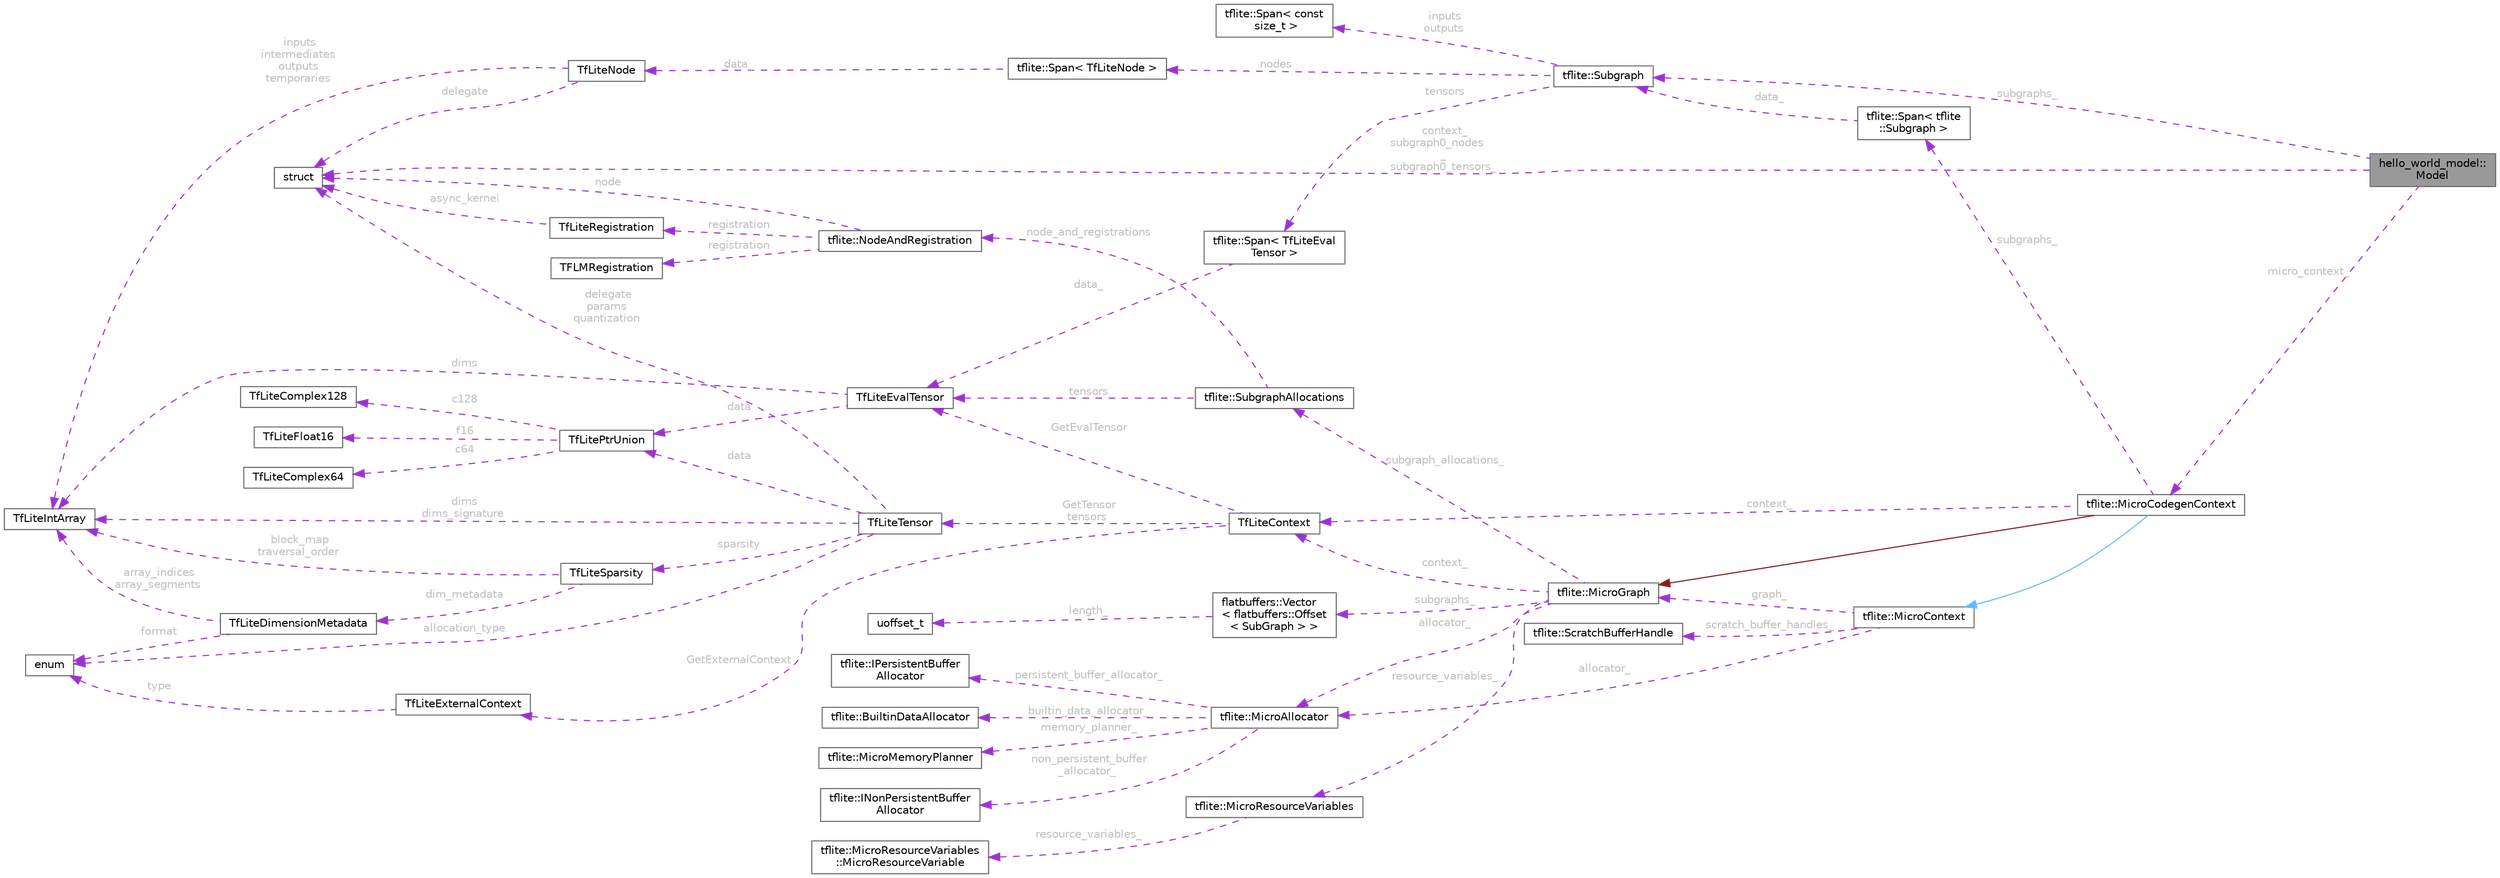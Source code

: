digraph "hello_world_model::Model"
{
 // LATEX_PDF_SIZE
  bgcolor="transparent";
  edge [fontname=Helvetica,fontsize=10,labelfontname=Helvetica,labelfontsize=10];
  node [fontname=Helvetica,fontsize=10,shape=box,height=0.2,width=0.4];
  rankdir="LR";
  Node1 [id="Node000001",label="hello_world_model::\lModel",height=0.2,width=0.4,color="gray40", fillcolor="grey60", style="filled", fontcolor="black",tooltip=" "];
  Node2 -> Node1 [id="edge54_Node000001_Node000002",dir="back",color="darkorchid3",style="dashed",tooltip=" ",label=" context_\nsubgraph0_nodes\l_\nsubgraph0_tensors_",fontcolor="grey" ];
  Node2 [id="Node000002",label="struct",height=0.2,width=0.4,color="gray40", fillcolor="white", style="filled",tooltip=" "];
  Node3 -> Node1 [id="edge55_Node000001_Node000003",dir="back",color="darkorchid3",style="dashed",tooltip=" ",label=" subgraphs_",fontcolor="grey" ];
  Node3 [id="Node000003",label="tflite::Subgraph",height=0.2,width=0.4,color="gray40", fillcolor="white", style="filled",URL="$structtflite_1_1_subgraph.html",tooltip=" "];
  Node4 -> Node3 [id="edge56_Node000003_Node000004",dir="back",color="darkorchid3",style="dashed",tooltip=" ",label=" inputs\noutputs",fontcolor="grey" ];
  Node4 [id="Node000004",label="tflite::Span\< const\l size_t \>",height=0.2,width=0.4,color="gray40", fillcolor="white", style="filled",URL="$classtflite_1_1_span.html",tooltip=" "];
  Node5 -> Node3 [id="edge57_Node000003_Node000005",dir="back",color="darkorchid3",style="dashed",tooltip=" ",label=" nodes",fontcolor="grey" ];
  Node5 [id="Node000005",label="tflite::Span\< TfLiteNode \>",height=0.2,width=0.4,color="gray40", fillcolor="white", style="filled",URL="$classtflite_1_1_span.html",tooltip=" "];
  Node6 -> Node5 [id="edge58_Node000005_Node000006",dir="back",color="darkorchid3",style="dashed",tooltip=" ",label=" data_",fontcolor="grey" ];
  Node6 [id="Node000006",label="TfLiteNode",height=0.2,width=0.4,color="gray40", fillcolor="white", style="filled",URL="$struct_tf_lite_node.html",tooltip=" "];
  Node7 -> Node6 [id="edge59_Node000006_Node000007",dir="back",color="darkorchid3",style="dashed",tooltip=" ",label=" inputs\nintermediates\noutputs\ntemporaries",fontcolor="grey" ];
  Node7 [id="Node000007",label="TfLiteIntArray",height=0.2,width=0.4,color="gray40", fillcolor="white", style="filled",URL="$struct_tf_lite_int_array.html",tooltip=" "];
  Node2 -> Node6 [id="edge60_Node000006_Node000002",dir="back",color="darkorchid3",style="dashed",tooltip=" ",label=" delegate",fontcolor="grey" ];
  Node8 -> Node3 [id="edge61_Node000003_Node000008",dir="back",color="darkorchid3",style="dashed",tooltip=" ",label=" tensors",fontcolor="grey" ];
  Node8 [id="Node000008",label="tflite::Span\< TfLiteEval\lTensor \>",height=0.2,width=0.4,color="gray40", fillcolor="white", style="filled",URL="$classtflite_1_1_span.html",tooltip=" "];
  Node9 -> Node8 [id="edge62_Node000008_Node000009",dir="back",color="darkorchid3",style="dashed",tooltip=" ",label=" data_",fontcolor="grey" ];
  Node9 [id="Node000009",label="TfLiteEvalTensor",height=0.2,width=0.4,color="gray40", fillcolor="white", style="filled",URL="$struct_tf_lite_eval_tensor.html",tooltip=" "];
  Node10 -> Node9 [id="edge63_Node000009_Node000010",dir="back",color="darkorchid3",style="dashed",tooltip=" ",label=" data",fontcolor="grey" ];
  Node10 [id="Node000010",label="TfLitePtrUnion",height=0.2,width=0.4,color="gray40", fillcolor="white", style="filled",URL="$union_tf_lite_ptr_union.html",tooltip=" "];
  Node11 -> Node10 [id="edge64_Node000010_Node000011",dir="back",color="darkorchid3",style="dashed",tooltip=" ",label=" f16",fontcolor="grey" ];
  Node11 [id="Node000011",label="TfLiteFloat16",height=0.2,width=0.4,color="gray40", fillcolor="white", style="filled",URL="$struct_tf_lite_float16.html",tooltip="Half precision data type compatible with the C99 definition."];
  Node12 -> Node10 [id="edge65_Node000010_Node000012",dir="back",color="darkorchid3",style="dashed",tooltip=" ",label=" c64",fontcolor="grey" ];
  Node12 [id="Node000012",label="TfLiteComplex64",height=0.2,width=0.4,color="gray40", fillcolor="white", style="filled",URL="$struct_tf_lite_complex64.html",tooltip="Single-precision complex data type compatible with the C99 definition."];
  Node13 -> Node10 [id="edge66_Node000010_Node000013",dir="back",color="darkorchid3",style="dashed",tooltip=" ",label=" c128",fontcolor="grey" ];
  Node13 [id="Node000013",label="TfLiteComplex128",height=0.2,width=0.4,color="gray40", fillcolor="white", style="filled",URL="$struct_tf_lite_complex128.html",tooltip="Double-precision complex data type compatible with the C99 definition."];
  Node7 -> Node9 [id="edge67_Node000009_Node000007",dir="back",color="darkorchid3",style="dashed",tooltip=" ",label=" dims",fontcolor="grey" ];
  Node14 -> Node1 [id="edge68_Node000001_Node000014",dir="back",color="darkorchid3",style="dashed",tooltip=" ",label=" micro_context_",fontcolor="grey" ];
  Node14 [id="Node000014",label="tflite::MicroCodegenContext",height=0.2,width=0.4,color="gray40", fillcolor="white", style="filled",URL="$classtflite_1_1_micro_codegen_context.html",tooltip=" "];
  Node15 -> Node14 [id="edge69_Node000014_Node000015",dir="back",color="steelblue1",style="solid",tooltip=" "];
  Node15 [id="Node000015",label="tflite::MicroContext",height=0.2,width=0.4,color="gray40", fillcolor="white", style="filled",URL="$classtflite_1_1_micro_context.html",tooltip=" "];
  Node16 -> Node15 [id="edge70_Node000015_Node000016",dir="back",color="darkorchid3",style="dashed",tooltip=" ",label=" allocator_",fontcolor="grey" ];
  Node16 [id="Node000016",label="tflite::MicroAllocator",height=0.2,width=0.4,color="gray40", fillcolor="white", style="filled",URL="$classtflite_1_1_micro_allocator.html",tooltip=" "];
  Node17 -> Node16 [id="edge71_Node000016_Node000017",dir="back",color="darkorchid3",style="dashed",tooltip=" ",label=" non_persistent_buffer\l_allocator_",fontcolor="grey" ];
  Node17 [id="Node000017",label="tflite::INonPersistentBuffer\lAllocator",height=0.2,width=0.4,color="gray40", fillcolor="white", style="filled",URL="$classtflite_1_1_i_non_persistent_buffer_allocator.html",tooltip=" "];
  Node18 -> Node16 [id="edge72_Node000016_Node000018",dir="back",color="darkorchid3",style="dashed",tooltip=" ",label=" persistent_buffer_allocator_",fontcolor="grey" ];
  Node18 [id="Node000018",label="tflite::IPersistentBuffer\lAllocator",height=0.2,width=0.4,color="gray40", fillcolor="white", style="filled",URL="$classtflite_1_1_i_persistent_buffer_allocator.html",tooltip=" "];
  Node19 -> Node16 [id="edge73_Node000016_Node000019",dir="back",color="darkorchid3",style="dashed",tooltip=" ",label=" builtin_data_allocator_",fontcolor="grey" ];
  Node19 [id="Node000019",label="tflite::BuiltinDataAllocator",height=0.2,width=0.4,color="gray40", fillcolor="white", style="filled",URL="$classtflite_1_1_builtin_data_allocator.html",tooltip=" "];
  Node20 -> Node16 [id="edge74_Node000016_Node000020",dir="back",color="darkorchid3",style="dashed",tooltip=" ",label=" memory_planner_",fontcolor="grey" ];
  Node20 [id="Node000020",label="tflite::MicroMemoryPlanner",height=0.2,width=0.4,color="gray40", fillcolor="white", style="filled",URL="$classtflite_1_1_micro_memory_planner.html",tooltip=" "];
  Node21 -> Node15 [id="edge75_Node000015_Node000021",dir="back",color="darkorchid3",style="dashed",tooltip=" ",label=" graph_",fontcolor="grey" ];
  Node21 [id="Node000021",label="tflite::MicroGraph",height=0.2,width=0.4,color="gray40", fillcolor="white", style="filled",URL="$classtflite_1_1_micro_graph.html",tooltip=" "];
  Node22 -> Node21 [id="edge76_Node000021_Node000022",dir="back",color="darkorchid3",style="dashed",tooltip=" ",label=" context_",fontcolor="grey" ];
  Node22 [id="Node000022",label="TfLiteContext",height=0.2,width=0.4,color="gray40", fillcolor="white", style="filled",URL="$struct_tf_lite_context.html",tooltip=" "];
  Node23 -> Node22 [id="edge77_Node000022_Node000023",dir="back",color="darkorchid3",style="dashed",tooltip=" ",label=" GetTensor\ntensors",fontcolor="grey" ];
  Node23 [id="Node000023",label="TfLiteTensor",height=0.2,width=0.4,color="gray40", fillcolor="white", style="filled",URL="$struct_tf_lite_tensor.html",tooltip=" "];
  Node10 -> Node23 [id="edge78_Node000023_Node000010",dir="back",color="darkorchid3",style="dashed",tooltip=" ",label=" data",fontcolor="grey" ];
  Node7 -> Node23 [id="edge79_Node000023_Node000007",dir="back",color="darkorchid3",style="dashed",tooltip=" ",label=" dims\ndims_signature",fontcolor="grey" ];
  Node2 -> Node23 [id="edge80_Node000023_Node000002",dir="back",color="darkorchid3",style="dashed",tooltip=" ",label=" delegate\nparams\nquantization",fontcolor="grey" ];
  Node24 -> Node23 [id="edge81_Node000023_Node000024",dir="back",color="darkorchid3",style="dashed",tooltip=" ",label=" allocation_type",fontcolor="grey" ];
  Node24 [id="Node000024",label="enum",height=0.2,width=0.4,color="gray40", fillcolor="white", style="filled",tooltip=" "];
  Node25 -> Node23 [id="edge82_Node000023_Node000025",dir="back",color="darkorchid3",style="dashed",tooltip=" ",label=" sparsity",fontcolor="grey" ];
  Node25 [id="Node000025",label="TfLiteSparsity",height=0.2,width=0.4,color="gray40", fillcolor="white", style="filled",URL="$struct_tf_lite_sparsity.html",tooltip=" "];
  Node7 -> Node25 [id="edge83_Node000025_Node000007",dir="back",color="darkorchid3",style="dashed",tooltip=" ",label=" block_map\ntraversal_order",fontcolor="grey" ];
  Node26 -> Node25 [id="edge84_Node000025_Node000026",dir="back",color="darkorchid3",style="dashed",tooltip=" ",label=" dim_metadata",fontcolor="grey" ];
  Node26 [id="Node000026",label="TfLiteDimensionMetadata",height=0.2,width=0.4,color="gray40", fillcolor="white", style="filled",URL="$struct_tf_lite_dimension_metadata.html",tooltip="Metadata to encode each dimension in a sparse tensor."];
  Node24 -> Node26 [id="edge85_Node000026_Node000024",dir="back",color="darkorchid3",style="dashed",tooltip=" ",label=" format",fontcolor="grey" ];
  Node7 -> Node26 [id="edge86_Node000026_Node000007",dir="back",color="darkorchid3",style="dashed",tooltip=" ",label=" array_indices\narray_segments",fontcolor="grey" ];
  Node27 -> Node22 [id="edge87_Node000022_Node000027",dir="back",color="darkorchid3",style="dashed",tooltip=" ",label=" GetExternalContext",fontcolor="grey" ];
  Node27 [id="Node000027",label="TfLiteExternalContext",height=0.2,width=0.4,color="gray40", fillcolor="white", style="filled",URL="$struct_tf_lite_external_context.html",tooltip=" "];
  Node24 -> Node27 [id="edge88_Node000027_Node000024",dir="back",color="darkorchid3",style="dashed",tooltip=" ",label=" type",fontcolor="grey" ];
  Node9 -> Node22 [id="edge89_Node000022_Node000009",dir="back",color="darkorchid3",style="dashed",tooltip=" ",label=" GetEvalTensor",fontcolor="grey" ];
  Node16 -> Node21 [id="edge90_Node000021_Node000016",dir="back",color="darkorchid3",style="dashed",tooltip=" ",label=" allocator_",fontcolor="grey" ];
  Node28 -> Node21 [id="edge91_Node000021_Node000028",dir="back",color="darkorchid3",style="dashed",tooltip=" ",label=" subgraph_allocations_",fontcolor="grey" ];
  Node28 [id="Node000028",label="tflite::SubgraphAllocations",height=0.2,width=0.4,color="gray40", fillcolor="white", style="filled",URL="$structtflite_1_1_subgraph_allocations.html",tooltip=" "];
  Node29 -> Node28 [id="edge92_Node000028_Node000029",dir="back",color="darkorchid3",style="dashed",tooltip=" ",label=" node_and_registrations",fontcolor="grey" ];
  Node29 [id="Node000029",label="tflite::NodeAndRegistration",height=0.2,width=0.4,color="gray40", fillcolor="white", style="filled",URL="$structtflite_1_1_node_and_registration.html",tooltip=" "];
  Node2 -> Node29 [id="edge93_Node000029_Node000002",dir="back",color="darkorchid3",style="dashed",tooltip=" ",label=" node",fontcolor="grey" ];
  Node30 -> Node29 [id="edge94_Node000029_Node000030",dir="back",color="darkorchid3",style="dashed",tooltip=" ",label=" registration",fontcolor="grey" ];
  Node30 [id="Node000030",label="TfLiteRegistration",height=0.2,width=0.4,color="gray40", fillcolor="white", style="filled",URL="$struct_tf_lite_registration.html",tooltip=" "];
  Node2 -> Node30 [id="edge95_Node000030_Node000002",dir="back",color="darkorchid3",style="dashed",tooltip=" ",label=" async_kernel",fontcolor="grey" ];
  Node31 -> Node29 [id="edge96_Node000029_Node000031",dir="back",color="darkorchid3",style="dashed",tooltip=" ",label=" registration",fontcolor="grey" ];
  Node31 [id="Node000031",label="TFLMRegistration",height=0.2,width=0.4,color="gray40", fillcolor="white", style="filled",URL="$struct_t_f_l_m_registration.html",tooltip=" "];
  Node9 -> Node28 [id="edge97_Node000028_Node000009",dir="back",color="darkorchid3",style="dashed",tooltip=" ",label=" tensors",fontcolor="grey" ];
  Node32 -> Node21 [id="edge98_Node000021_Node000032",dir="back",color="darkorchid3",style="dashed",tooltip=" ",label=" resource_variables_",fontcolor="grey" ];
  Node32 [id="Node000032",label="tflite::MicroResourceVariables",height=0.2,width=0.4,color="gray40", fillcolor="white", style="filled",URL="$classtflite_1_1_micro_resource_variables.html",tooltip=" "];
  Node33 -> Node32 [id="edge99_Node000032_Node000033",dir="back",color="darkorchid3",style="dashed",tooltip=" ",label=" resource_variables_",fontcolor="grey" ];
  Node33 [id="Node000033",label="tflite::MicroResourceVariables\l::MicroResourceVariable",height=0.2,width=0.4,color="gray40", fillcolor="white", style="filled",URL="$structtflite_1_1_micro_resource_variables_1_1_micro_resource_variable.html",tooltip=" "];
  Node34 -> Node21 [id="edge100_Node000021_Node000034",dir="back",color="darkorchid3",style="dashed",tooltip=" ",label=" subgraphs_",fontcolor="grey" ];
  Node34 [id="Node000034",label="flatbuffers::Vector\l\< flatbuffers::Offset\l\< SubGraph \> \>",height=0.2,width=0.4,color="gray40", fillcolor="white", style="filled",URL="$classflatbuffers_1_1_vector.html",tooltip=" "];
  Node35 -> Node34 [id="edge101_Node000034_Node000035",dir="back",color="darkorchid3",style="dashed",tooltip=" ",label=" length_",fontcolor="grey" ];
  Node35 [id="Node000035",label="uoffset_t",height=0.2,width=0.4,color="gray40", fillcolor="white", style="filled",tooltip=" "];
  Node36 -> Node15 [id="edge102_Node000015_Node000036",dir="back",color="darkorchid3",style="dashed",tooltip=" ",label=" scratch_buffer_handles_",fontcolor="grey" ];
  Node36 [id="Node000036",label="tflite::ScratchBufferHandle",height=0.2,width=0.4,color="gray40", fillcolor="white", style="filled",URL="$structtflite_1_1_scratch_buffer_handle.html",tooltip=" "];
  Node21 -> Node14 [id="edge103_Node000014_Node000021",dir="back",color="firebrick4",style="solid",tooltip=" "];
  Node22 -> Node14 [id="edge104_Node000014_Node000022",dir="back",color="darkorchid3",style="dashed",tooltip=" ",label=" context_",fontcolor="grey" ];
  Node37 -> Node14 [id="edge105_Node000014_Node000037",dir="back",color="darkorchid3",style="dashed",tooltip=" ",label=" subgraphs_",fontcolor="grey" ];
  Node37 [id="Node000037",label="tflite::Span\< tflite\l::Subgraph \>",height=0.2,width=0.4,color="gray40", fillcolor="white", style="filled",URL="$classtflite_1_1_span.html",tooltip=" "];
  Node3 -> Node37 [id="edge106_Node000037_Node000003",dir="back",color="darkorchid3",style="dashed",tooltip=" ",label=" data_",fontcolor="grey" ];
}
